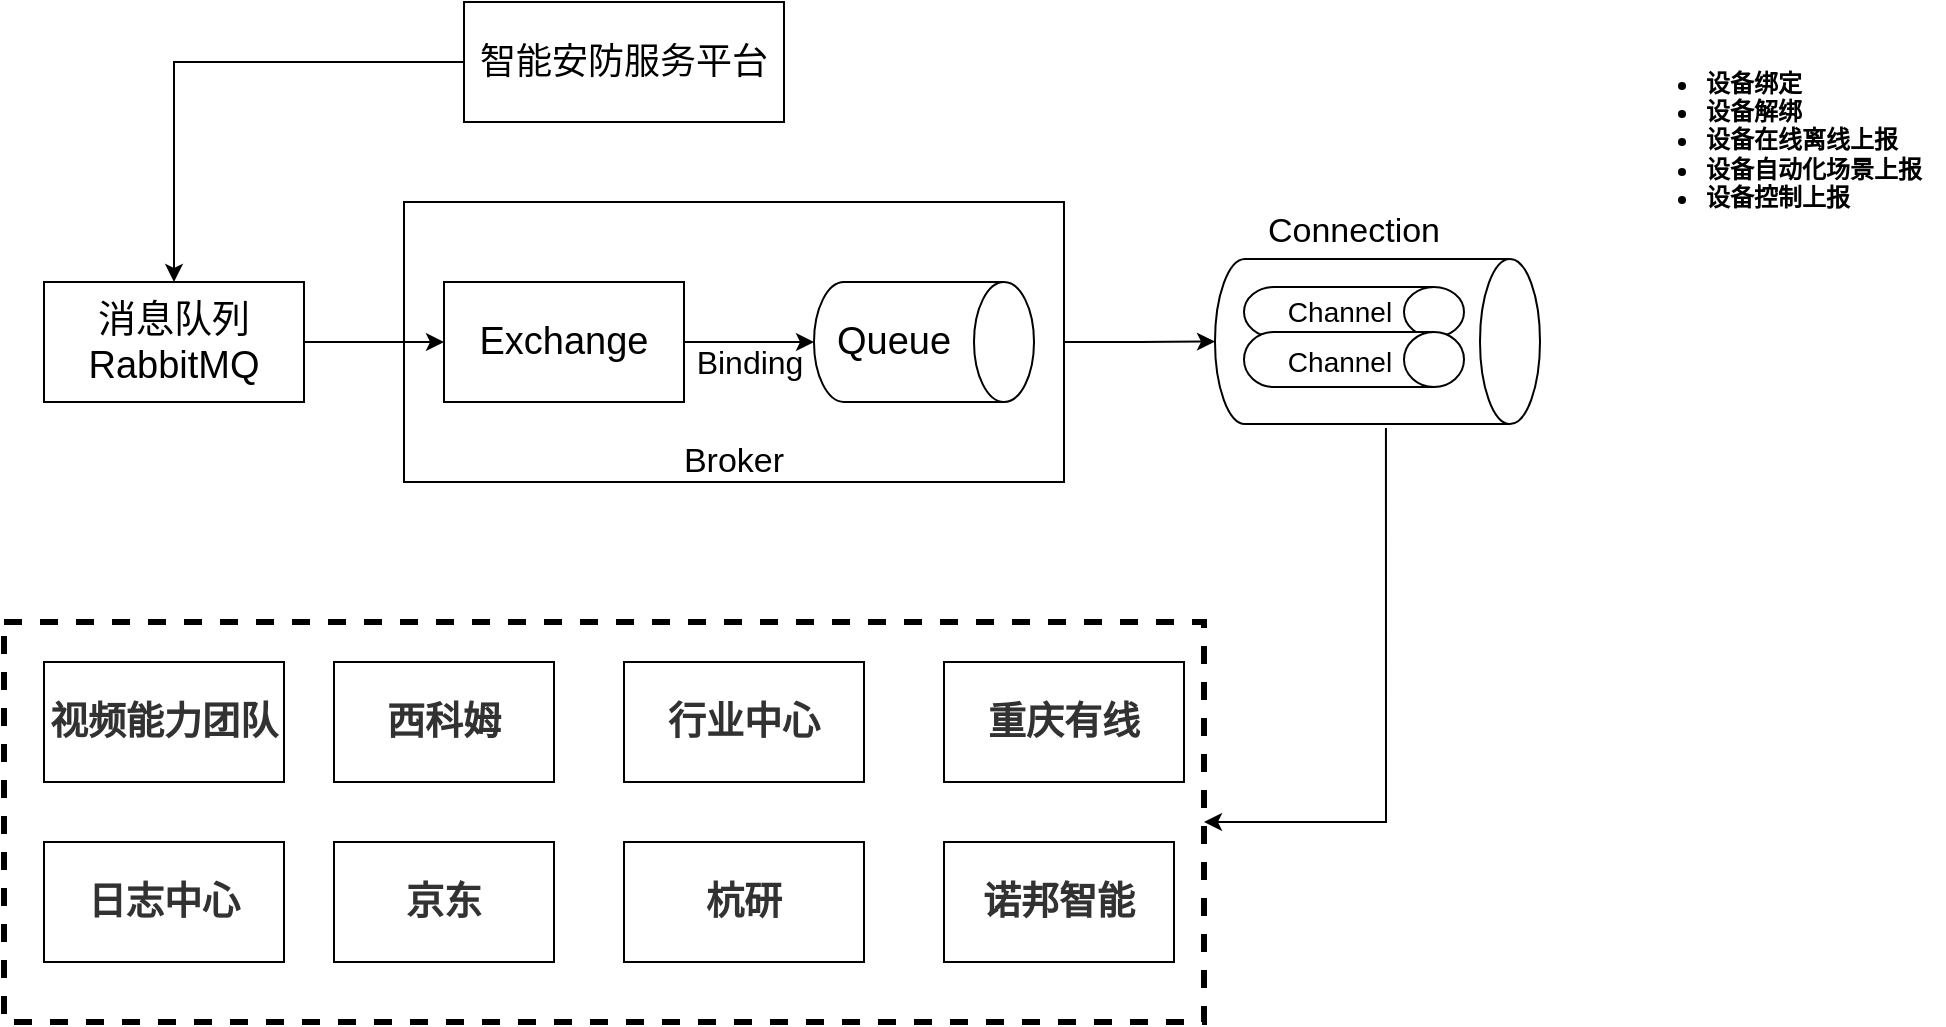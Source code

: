 <mxfile version="13.6.5" type="github">
  <diagram id="-G-Ya5yAtivcTeX9wdn0" name="第 1 页">
    <mxGraphModel dx="1426" dy="771" grid="0" gridSize="10" guides="1" tooltips="1" connect="1" arrows="1" fold="1" page="1" pageScale="1" pageWidth="1169" pageHeight="1654" background="none" math="0" shadow="0">
      <root>
        <mxCell id="0" />
        <mxCell id="1" parent="0" />
        <mxCell id="ZoGHr5lt4QilWb60ny1e-27" value="" style="shape=cylinder2;whiteSpace=wrap;html=1;boundedLbl=1;backgroundOutline=1;size=15;strokeWidth=1;rotation=90;" vertex="1" parent="1">
          <mxGeometry x="745.5" y="98.5" width="82.5" height="162.5" as="geometry" />
        </mxCell>
        <mxCell id="ZoGHr5lt4QilWb60ny1e-29" style="edgeStyle=orthogonalEdgeStyle;rounded=0;orthogonalLoop=1;jettySize=auto;html=1;exitX=1;exitY=0.5;exitDx=0;exitDy=0;" edge="1" parent="1" source="ZoGHr5lt4QilWb60ny1e-18" target="ZoGHr5lt4QilWb60ny1e-27">
          <mxGeometry relative="1" as="geometry" />
        </mxCell>
        <mxCell id="ZoGHr5lt4QilWb60ny1e-18" value="" style="rounded=0;whiteSpace=wrap;html=1;strokeWidth=1;" vertex="1" parent="1">
          <mxGeometry x="300" y="110" width="330" height="140" as="geometry" />
        </mxCell>
        <mxCell id="ZoGHr5lt4QilWb60ny1e-32" style="edgeStyle=orthogonalEdgeStyle;rounded=0;orthogonalLoop=1;jettySize=auto;html=1;exitX=1;exitY=0.5;exitDx=0;exitDy=0;entryX=1.024;entryY=0.474;entryDx=0;entryDy=0;entryPerimeter=0;startArrow=classic;startFill=1;endArrow=none;endFill=0;" edge="1" parent="1" source="ZoGHr5lt4QilWb60ny1e-9" target="ZoGHr5lt4QilWb60ny1e-27">
          <mxGeometry relative="1" as="geometry" />
        </mxCell>
        <mxCell id="ZoGHr5lt4QilWb60ny1e-9" value="" style="rounded=0;whiteSpace=wrap;html=1;dashed=1;strokeWidth=3;" vertex="1" parent="1">
          <mxGeometry x="100" y="320" width="600" height="200" as="geometry" />
        </mxCell>
        <mxCell id="ZoGHr5lt4QilWb60ny1e-1" value="&lt;meta charset=&quot;utf-8&quot;&gt;&lt;b style=&quot;color: rgb(50, 50, 50); font-size: 19px; font-style: normal; letter-spacing: normal; text-align: center; text-indent: 0px; text-transform: none; word-spacing: 0px;&quot;&gt;视频能力团队&lt;/b&gt;" style="rounded=0;whiteSpace=wrap;html=1;" vertex="1" parent="1">
          <mxGeometry x="120" y="340" width="120" height="60" as="geometry" />
        </mxCell>
        <mxCell id="ZoGHr5lt4QilWb60ny1e-2" value="&lt;b style=&quot;color: rgb(50 , 50 , 50) ; font-size: 19px ; font-style: normal ; letter-spacing: normal ; text-align: center ; text-indent: 0px ; text-transform: none ; word-spacing: 0px&quot;&gt;杭研&lt;/b&gt;" style="rounded=0;whiteSpace=wrap;html=1;" vertex="1" parent="1">
          <mxGeometry x="410" y="430" width="120" height="60" as="geometry" />
        </mxCell>
        <mxCell id="ZoGHr5lt4QilWb60ny1e-3" value="&lt;b style=&quot;color: rgb(50 , 50 , 50) ; font-size: 19px ; font-style: normal ; letter-spacing: normal ; text-align: center ; text-indent: 0px ; text-transform: none ; word-spacing: 0px&quot;&gt;京东&lt;/b&gt;" style="rounded=0;whiteSpace=wrap;html=1;" vertex="1" parent="1">
          <mxGeometry x="265" y="430" width="110" height="60" as="geometry" />
        </mxCell>
        <mxCell id="ZoGHr5lt4QilWb60ny1e-4" value="&lt;b style=&quot;color: rgb(50 , 50 , 50) ; font-size: 19px ; font-style: normal ; letter-spacing: normal ; text-align: center ; text-indent: 0px ; text-transform: none ; word-spacing: 0px&quot;&gt;重庆有线&lt;/b&gt;" style="rounded=0;whiteSpace=wrap;html=1;" vertex="1" parent="1">
          <mxGeometry x="570" y="340" width="120" height="60" as="geometry" />
        </mxCell>
        <mxCell id="ZoGHr5lt4QilWb60ny1e-5" value="&lt;font color=&quot;#323232&quot;&gt;&lt;span style=&quot;font-size: 19px&quot;&gt;&lt;b&gt;行业中心&lt;/b&gt;&lt;/span&gt;&lt;/font&gt;" style="rounded=0;whiteSpace=wrap;html=1;" vertex="1" parent="1">
          <mxGeometry x="410" y="340" width="120" height="60" as="geometry" />
        </mxCell>
        <mxCell id="ZoGHr5lt4QilWb60ny1e-30" style="edgeStyle=orthogonalEdgeStyle;rounded=0;orthogonalLoop=1;jettySize=auto;html=1;exitX=0;exitY=0.5;exitDx=0;exitDy=0;entryX=0.5;entryY=0;entryDx=0;entryDy=0;" edge="1" parent="1" source="ZoGHr5lt4QilWb60ny1e-6" target="ZoGHr5lt4QilWb60ny1e-11">
          <mxGeometry relative="1" as="geometry" />
        </mxCell>
        <mxCell id="ZoGHr5lt4QilWb60ny1e-6" value="&lt;font style=&quot;font-size: 18px&quot;&gt;智能安防服务平台&lt;/font&gt;" style="rounded=0;whiteSpace=wrap;html=1;fontSize=19;" vertex="1" parent="1">
          <mxGeometry x="330" y="10" width="160" height="60" as="geometry" />
        </mxCell>
        <mxCell id="ZoGHr5lt4QilWb60ny1e-17" style="edgeStyle=orthogonalEdgeStyle;rounded=0;orthogonalLoop=1;jettySize=auto;html=1;exitX=1;exitY=0.5;exitDx=0;exitDy=0;entryX=0;entryY=0.5;entryDx=0;entryDy=0;" edge="1" parent="1" source="ZoGHr5lt4QilWb60ny1e-11" target="ZoGHr5lt4QilWb60ny1e-12">
          <mxGeometry relative="1" as="geometry" />
        </mxCell>
        <mxCell id="ZoGHr5lt4QilWb60ny1e-11" value="&lt;font style=&quot;font-size: 19px&quot;&gt;消息队列RabbitMQ&lt;/font&gt;" style="rounded=0;whiteSpace=wrap;html=1;strokeWidth=1;" vertex="1" parent="1">
          <mxGeometry x="120" y="150" width="130" height="60" as="geometry" />
        </mxCell>
        <mxCell id="ZoGHr5lt4QilWb60ny1e-16" style="edgeStyle=orthogonalEdgeStyle;rounded=0;orthogonalLoop=1;jettySize=auto;html=1;exitX=1;exitY=0.5;exitDx=0;exitDy=0;" edge="1" parent="1" source="ZoGHr5lt4QilWb60ny1e-12" target="ZoGHr5lt4QilWb60ny1e-13">
          <mxGeometry relative="1" as="geometry" />
        </mxCell>
        <mxCell id="ZoGHr5lt4QilWb60ny1e-12" value="&lt;font style=&quot;font-size: 19px&quot;&gt;Exchange&lt;/font&gt;" style="rounded=0;whiteSpace=wrap;html=1;strokeWidth=1;" vertex="1" parent="1">
          <mxGeometry x="320" y="150" width="120" height="60" as="geometry" />
        </mxCell>
        <mxCell id="ZoGHr5lt4QilWb60ny1e-13" value="" style="shape=cylinder2;whiteSpace=wrap;html=1;boundedLbl=1;backgroundOutline=1;size=15;strokeWidth=1;rotation=90;" vertex="1" parent="1">
          <mxGeometry x="530" y="125" width="60" height="110" as="geometry" />
        </mxCell>
        <mxCell id="ZoGHr5lt4QilWb60ny1e-14" value="&lt;font style=&quot;font-size: 19px&quot;&gt;Queue&lt;/font&gt;" style="text;html=1;strokeColor=none;fillColor=none;align=center;verticalAlign=middle;whiteSpace=wrap;rounded=0;" vertex="1" parent="1">
          <mxGeometry x="525" y="170" width="40" height="20" as="geometry" />
        </mxCell>
        <mxCell id="ZoGHr5lt4QilWb60ny1e-19" value="&lt;font style=&quot;font-size: 16px&quot;&gt;Binding&lt;/font&gt;" style="text;html=1;strokeColor=none;fillColor=none;align=center;verticalAlign=middle;whiteSpace=wrap;rounded=0;" vertex="1" parent="1">
          <mxGeometry x="453" y="180" width="40" height="20" as="geometry" />
        </mxCell>
        <mxCell id="ZoGHr5lt4QilWb60ny1e-20" value="&lt;font style=&quot;font-size: 17px&quot;&gt;Broker&lt;/font&gt;" style="text;html=1;strokeColor=none;fillColor=none;align=center;verticalAlign=middle;whiteSpace=wrap;rounded=0;" vertex="1" parent="1">
          <mxGeometry x="445" y="230" width="40" height="20" as="geometry" />
        </mxCell>
        <mxCell id="ZoGHr5lt4QilWb60ny1e-21" value="" style="shape=cylinder2;whiteSpace=wrap;html=1;boundedLbl=1;backgroundOutline=1;size=15;strokeWidth=1;rotation=90;" vertex="1" parent="1">
          <mxGeometry x="762.5" y="110" width="25" height="110" as="geometry" />
        </mxCell>
        <mxCell id="ZoGHr5lt4QilWb60ny1e-22" value="&lt;font style=&quot;font-size: 14px&quot;&gt;Channel&lt;/font&gt;" style="text;html=1;strokeColor=none;fillColor=none;align=center;verticalAlign=middle;whiteSpace=wrap;rounded=0;" vertex="1" parent="1">
          <mxGeometry x="747.5" y="155" width="40" height="20" as="geometry" />
        </mxCell>
        <mxCell id="ZoGHr5lt4QilWb60ny1e-23" value="" style="shape=cylinder2;whiteSpace=wrap;html=1;boundedLbl=1;backgroundOutline=1;size=15;strokeWidth=1;rotation=90;" vertex="1" parent="1">
          <mxGeometry x="761.25" y="133.75" width="27.5" height="110" as="geometry" />
        </mxCell>
        <mxCell id="ZoGHr5lt4QilWb60ny1e-25" value="&lt;font style=&quot;font-size: 14px&quot;&gt;Channel&lt;/font&gt;" style="text;html=1;strokeColor=none;fillColor=none;align=center;verticalAlign=middle;whiteSpace=wrap;rounded=0;" vertex="1" parent="1">
          <mxGeometry x="747.5" y="180" width="40" height="20" as="geometry" />
        </mxCell>
        <mxCell id="ZoGHr5lt4QilWb60ny1e-28" value="&lt;font style=&quot;font-size: 17px&quot;&gt;Connection&lt;/font&gt;" style="text;html=1;strokeColor=none;fillColor=none;align=center;verticalAlign=middle;whiteSpace=wrap;rounded=0;" vertex="1" parent="1">
          <mxGeometry x="755" y="115" width="40" height="20" as="geometry" />
        </mxCell>
        <mxCell id="ZoGHr5lt4QilWb60ny1e-33" value="&lt;font color=&quot;#323232&quot;&gt;&lt;span style=&quot;font-size: 19px&quot;&gt;&lt;b&gt;诺邦智能&lt;/b&gt;&lt;/span&gt;&lt;/font&gt;" style="rounded=0;whiteSpace=wrap;html=1;" vertex="1" parent="1">
          <mxGeometry x="570" y="430" width="115" height="60" as="geometry" />
        </mxCell>
        <mxCell id="ZoGHr5lt4QilWb60ny1e-34" value="&lt;font color=&quot;#323232&quot;&gt;&lt;span style=&quot;font-size: 19px&quot;&gt;&lt;b&gt;西科姆&lt;/b&gt;&lt;/span&gt;&lt;/font&gt;" style="rounded=0;whiteSpace=wrap;html=1;" vertex="1" parent="1">
          <mxGeometry x="265" y="340" width="110" height="60" as="geometry" />
        </mxCell>
        <mxCell id="ZoGHr5lt4QilWb60ny1e-36" value="&lt;b style=&quot;color: rgb(50 , 50 , 50) ; font-size: 19px ; font-style: normal ; letter-spacing: normal ; text-align: center ; text-indent: 0px ; text-transform: none ; word-spacing: 0px&quot;&gt;日志中心&lt;/b&gt;" style="rounded=0;whiteSpace=wrap;html=1;" vertex="1" parent="1">
          <mxGeometry x="120" y="430" width="120" height="60" as="geometry" />
        </mxCell>
        <mxCell id="ZoGHr5lt4QilWb60ny1e-37" value="&lt;div style=&quot;text-align: left&quot;&gt;&lt;ul&gt;&lt;li&gt;&lt;span&gt;&lt;b&gt;设备绑定&lt;/b&gt;&lt;/span&gt;&lt;/li&gt;&lt;li&gt;&lt;span&gt;&lt;b&gt;设备解绑&lt;/b&gt;&lt;/span&gt;&lt;/li&gt;&lt;li&gt;&lt;span&gt;&lt;b&gt;设备在线离线上报&lt;/b&gt;&lt;/span&gt;&lt;/li&gt;&lt;li&gt;&lt;span&gt;&lt;b&gt;设备自动化场景上报&lt;/b&gt;&lt;/span&gt;&lt;/li&gt;&lt;li&gt;&lt;span&gt;&lt;b&gt;设备控制上报&lt;/b&gt;&lt;/span&gt;&lt;/li&gt;&lt;/ul&gt;&lt;/div&gt;" style="text;html=1;strokeColor=none;fillColor=none;align=center;verticalAlign=middle;whiteSpace=wrap;rounded=0;" vertex="1" parent="1">
          <mxGeometry x="900" y="23.75" width="170" height="110" as="geometry" />
        </mxCell>
      </root>
    </mxGraphModel>
  </diagram>
</mxfile>
